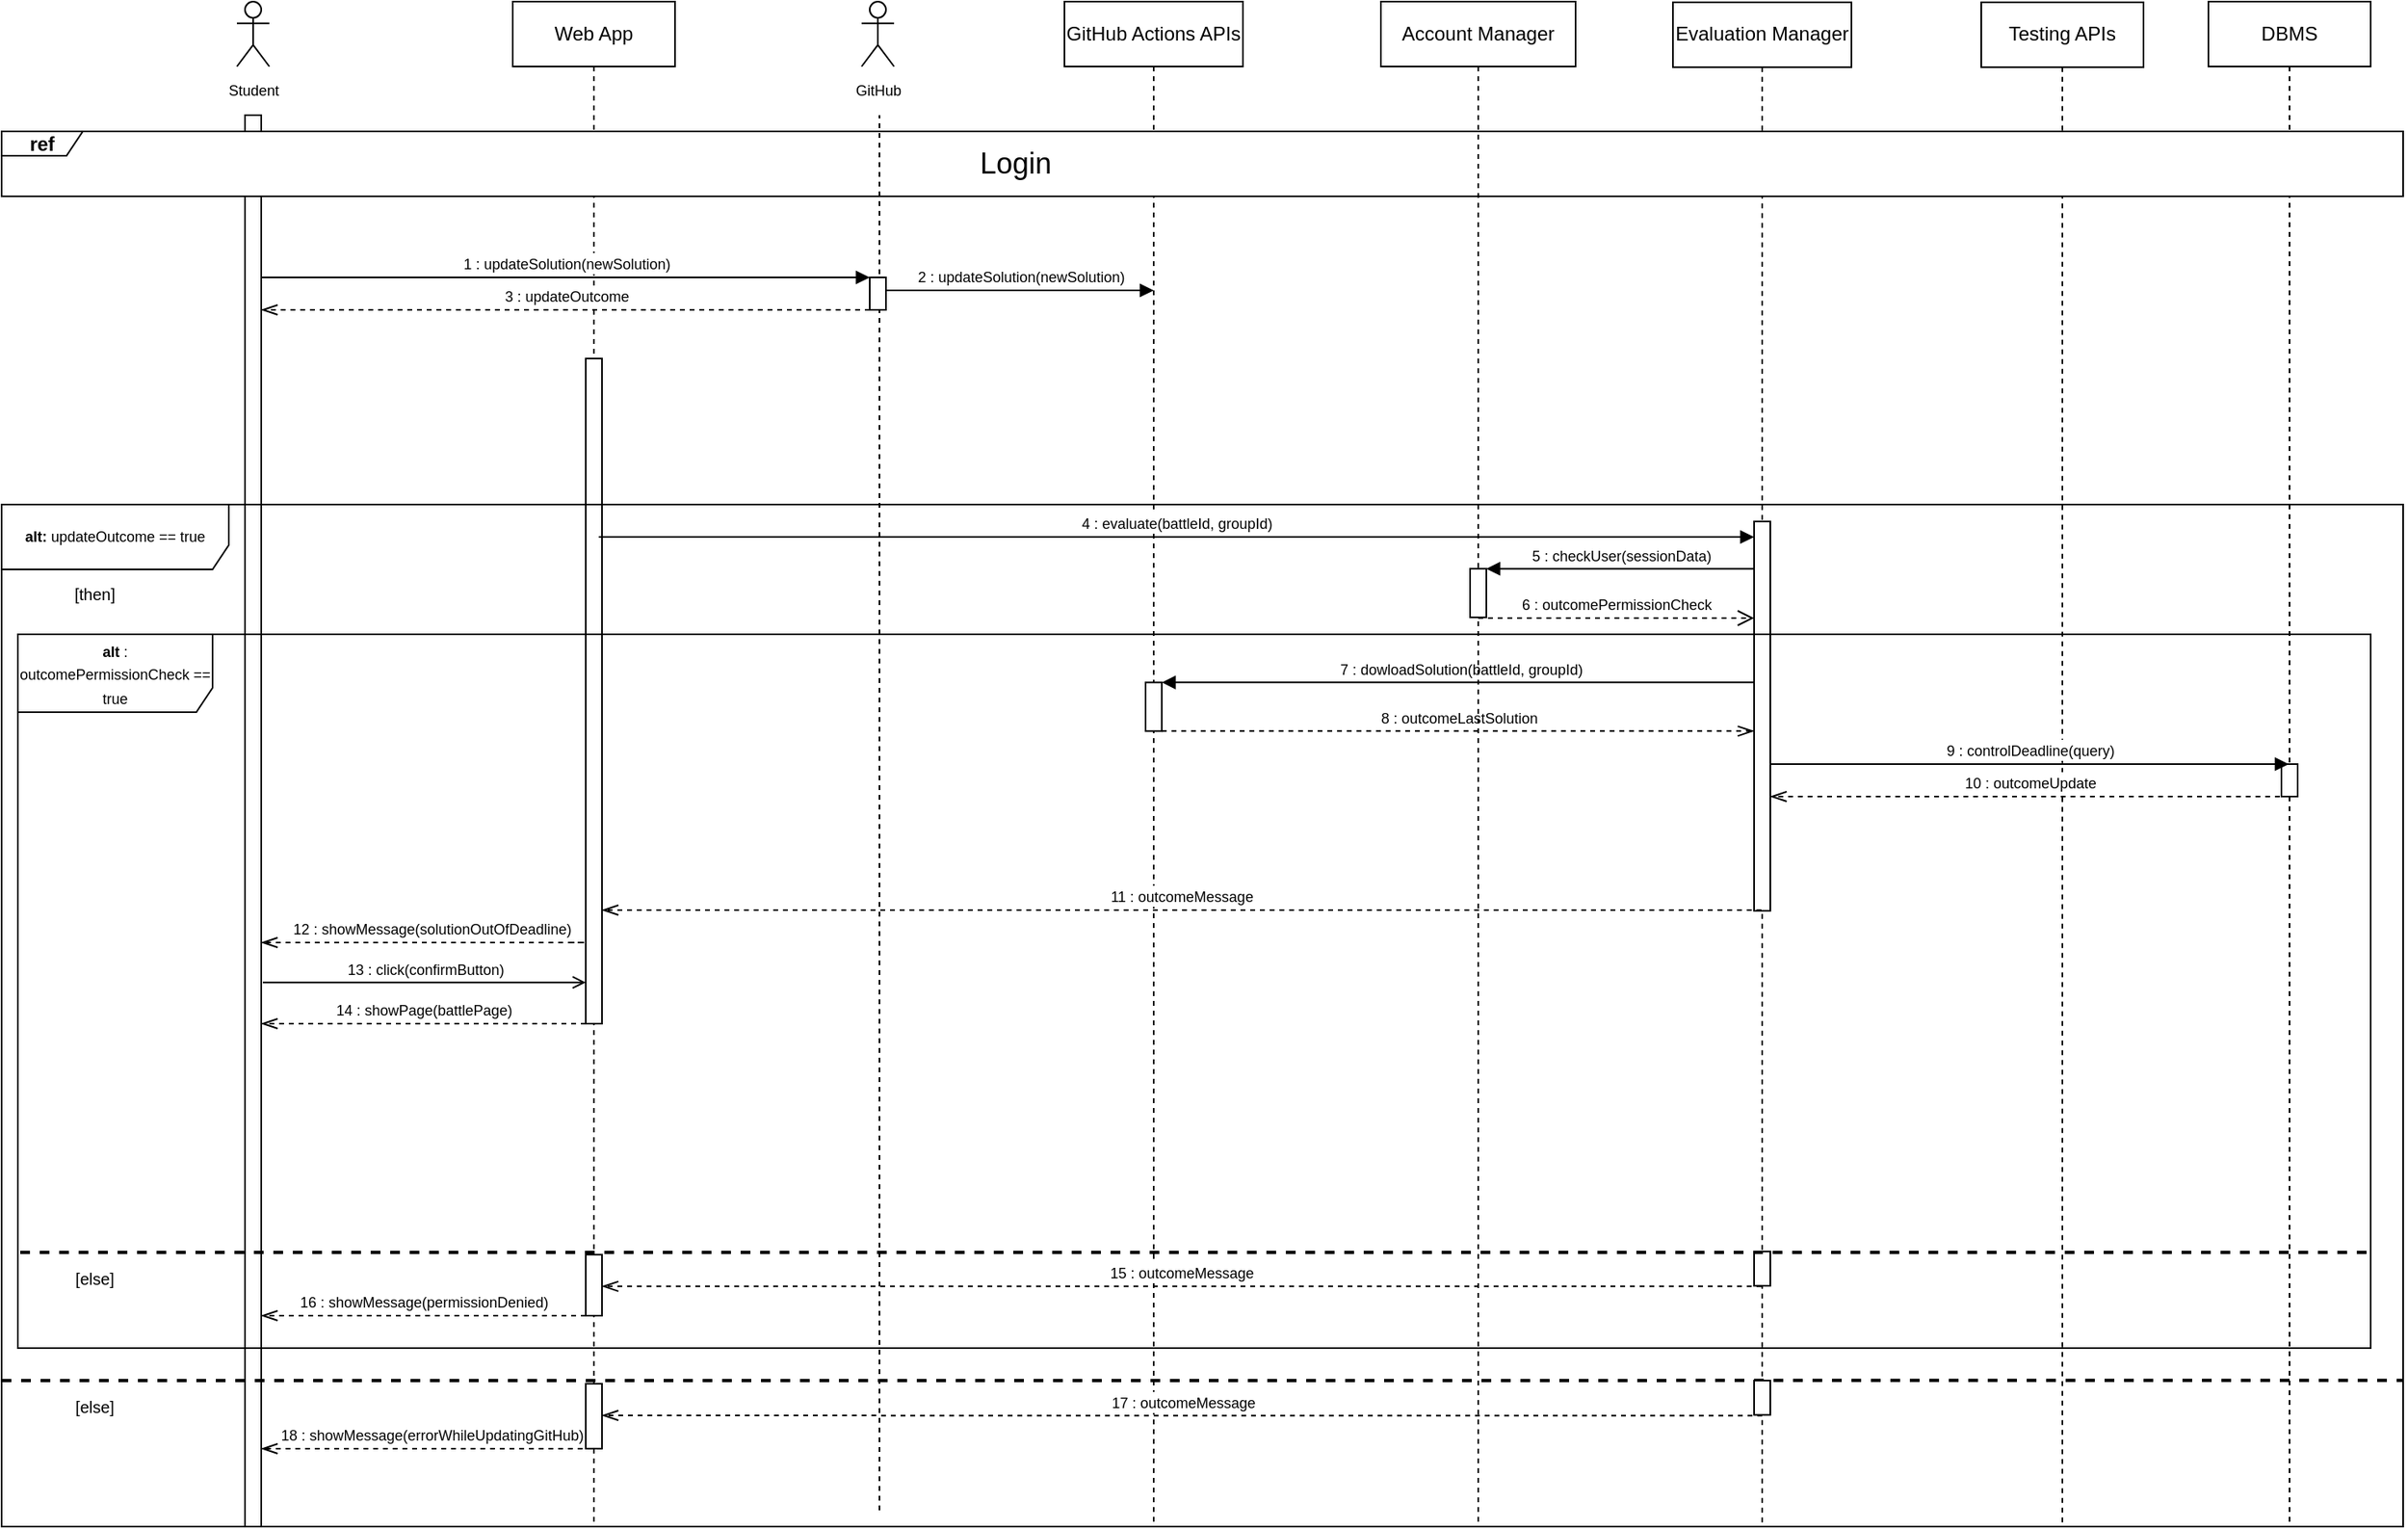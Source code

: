 <mxfile version="22.1.16" type="device">
  <diagram name="Pagina-1" id="FXPTP0rKpppmIBkB-KdG">
    <mxGraphModel dx="1609" dy="338" grid="1" gridSize="10" guides="1" tooltips="1" connect="1" arrows="1" fold="1" page="1" pageScale="1" pageWidth="827" pageHeight="1169" math="0" shadow="0">
      <root>
        <mxCell id="0" />
        <mxCell id="1" parent="0" />
        <mxCell id="Qn6wuc4TZ6L7fwNdgSZB-1" value="GitHub Actions APIs" style="shape=umlLifeline;perimeter=lifelinePerimeter;whiteSpace=wrap;html=1;container=1;dropTarget=0;collapsible=0;recursiveResize=0;outlineConnect=0;portConstraint=eastwest;newEdgeStyle={&quot;curved&quot;:0,&quot;rounded&quot;:0};" vertex="1" parent="1">
          <mxGeometry x="375" y="40" width="110" height="940" as="geometry" />
        </mxCell>
        <mxCell id="Qn6wuc4TZ6L7fwNdgSZB-2" value="" style="html=1;points=[];perimeter=orthogonalPerimeter;outlineConnect=0;targetShapes=umlLifeline;portConstraint=eastwest;newEdgeStyle={&quot;edgeStyle&quot;:&quot;elbowEdgeStyle&quot;,&quot;elbow&quot;:&quot;vertical&quot;,&quot;curved&quot;:0,&quot;rounded&quot;:0};" vertex="1" parent="Qn6wuc4TZ6L7fwNdgSZB-1">
          <mxGeometry x="50" y="419.67" width="10" height="30" as="geometry" />
        </mxCell>
        <mxCell id="Qn6wuc4TZ6L7fwNdgSZB-3" value="Testing APIs" style="shape=umlLifeline;perimeter=lifelinePerimeter;whiteSpace=wrap;html=1;container=0;dropTarget=0;collapsible=0;recursiveResize=0;outlineConnect=0;portConstraint=eastwest;newEdgeStyle={&quot;curved&quot;:0,&quot;rounded&quot;:0};" vertex="1" parent="1">
          <mxGeometry x="940" y="40.42" width="100" height="939.58" as="geometry" />
        </mxCell>
        <mxCell id="Qn6wuc4TZ6L7fwNdgSZB-4" value="Web App" style="shape=umlLifeline;perimeter=lifelinePerimeter;whiteSpace=wrap;html=1;container=0;dropTarget=0;collapsible=0;recursiveResize=0;outlineConnect=0;portConstraint=eastwest;newEdgeStyle={&quot;edgeStyle&quot;:&quot;elbowEdgeStyle&quot;,&quot;elbow&quot;:&quot;vertical&quot;,&quot;curved&quot;:0,&quot;rounded&quot;:0};" vertex="1" parent="1">
          <mxGeometry x="35" y="40" width="100" height="940" as="geometry" />
        </mxCell>
        <mxCell id="Qn6wuc4TZ6L7fwNdgSZB-6" value="" style="html=1;points=[];perimeter=orthogonalPerimeter;outlineConnect=0;targetShapes=umlLifeline;portConstraint=eastwest;newEdgeStyle={&quot;edgeStyle&quot;:&quot;elbowEdgeStyle&quot;,&quot;elbow&quot;:&quot;vertical&quot;,&quot;curved&quot;:0,&quot;rounded&quot;:0};" vertex="1" parent="Qn6wuc4TZ6L7fwNdgSZB-4">
          <mxGeometry x="45" y="220" width="10" height="410" as="geometry" />
        </mxCell>
        <mxCell id="Qn6wuc4TZ6L7fwNdgSZB-7" value="&lt;font style=&quot;font-size: 9px;&quot;&gt;4 :&amp;nbsp;evaluate(battleId, groupId)&lt;/font&gt;" style="html=1;verticalAlign=bottom;endArrow=block;edgeStyle=elbowEdgeStyle;elbow=horizontal;curved=0;rounded=0;" edge="1" parent="Qn6wuc4TZ6L7fwNdgSZB-4">
          <mxGeometry relative="1" as="geometry">
            <mxPoint x="53" y="330" as="sourcePoint" />
            <Array as="points">
              <mxPoint x="162" y="330" />
            </Array>
            <mxPoint x="765" y="330" as="targetPoint" />
            <mxPoint as="offset" />
          </mxGeometry>
        </mxCell>
        <mxCell id="Qn6wuc4TZ6L7fwNdgSZB-8" value="" style="html=1;points=[];perimeter=orthogonalPerimeter;outlineConnect=0;targetShapes=umlLifeline;portConstraint=eastwest;newEdgeStyle={&quot;edgeStyle&quot;:&quot;elbowEdgeStyle&quot;,&quot;elbow&quot;:&quot;vertical&quot;,&quot;curved&quot;:0,&quot;rounded&quot;:0};" vertex="1" parent="Qn6wuc4TZ6L7fwNdgSZB-4">
          <mxGeometry x="45" y="772.36" width="10" height="37.64" as="geometry" />
        </mxCell>
        <mxCell id="Qn6wuc4TZ6L7fwNdgSZB-12" value="&lt;font style=&quot;font-size: 9px;&quot;&gt;Student&lt;/font&gt;" style="shape=umlActor;verticalLabelPosition=bottom;verticalAlign=top;html=1;outlineConnect=0;" vertex="1" parent="1">
          <mxGeometry x="-135" y="40" width="20" height="40" as="geometry" />
        </mxCell>
        <mxCell id="Qn6wuc4TZ6L7fwNdgSZB-13" value="" style="html=1;points=[];perimeter=orthogonalPerimeter;outlineConnect=0;targetShapes=umlLifeline;portConstraint=eastwest;newEdgeStyle={&quot;edgeStyle&quot;:&quot;elbowEdgeStyle&quot;,&quot;elbow&quot;:&quot;vertical&quot;,&quot;curved&quot;:0,&quot;rounded&quot;:0};" vertex="1" parent="1">
          <mxGeometry x="-130" y="110" width="10" height="870" as="geometry" />
        </mxCell>
        <mxCell id="Qn6wuc4TZ6L7fwNdgSZB-16" value="&lt;font style=&quot;font-size: 9px;&quot;&gt;1 : updateSolution(newSolution)&lt;/font&gt;" style="html=1;verticalAlign=bottom;endArrow=block;edgeStyle=elbowEdgeStyle;elbow=horizontal;curved=0;rounded=0;" edge="1" parent="1" target="Qn6wuc4TZ6L7fwNdgSZB-42">
          <mxGeometry relative="1" as="geometry">
            <mxPoint x="-120" y="210" as="sourcePoint" />
            <Array as="points">
              <mxPoint x="249" y="210" />
            </Array>
            <mxPoint x="250" y="210" as="targetPoint" />
            <mxPoint as="offset" />
          </mxGeometry>
        </mxCell>
        <mxCell id="Qn6wuc4TZ6L7fwNdgSZB-17" value="Evaluation Manager" style="shape=umlLifeline;perimeter=lifelinePerimeter;whiteSpace=wrap;html=1;container=1;dropTarget=0;collapsible=0;recursiveResize=0;outlineConnect=0;portConstraint=eastwest;newEdgeStyle={&quot;curved&quot;:0,&quot;rounded&quot;:0};" vertex="1" parent="1">
          <mxGeometry x="750" y="40.42" width="110" height="939.58" as="geometry" />
        </mxCell>
        <mxCell id="Qn6wuc4TZ6L7fwNdgSZB-18" value="" style="html=1;points=[[0,0,0,0,5],[0,1,0,0,-5],[1,0,0,0,5],[1,1,0,0,-5]];perimeter=orthogonalPerimeter;outlineConnect=0;targetShapes=umlLifeline;portConstraint=eastwest;newEdgeStyle={&quot;curved&quot;:0,&quot;rounded&quot;:0};" vertex="1" parent="Qn6wuc4TZ6L7fwNdgSZB-17">
          <mxGeometry x="50" y="320" width="10" height="240" as="geometry" />
        </mxCell>
        <mxCell id="Qn6wuc4TZ6L7fwNdgSZB-19" value="&lt;b&gt;&lt;font style=&quot;font-size: 20px;&quot;&gt;Login&lt;/font&gt;&lt;/b&gt;" style="text;html=1;strokeColor=none;fillColor=none;align=center;verticalAlign=middle;whiteSpace=wrap;rounded=0;" vertex="1" parent="1">
          <mxGeometry x="315" y="125" width="60" height="30" as="geometry" />
        </mxCell>
        <mxCell id="Qn6wuc4TZ6L7fwNdgSZB-20" value="DBMS" style="shape=umlLifeline;perimeter=lifelinePerimeter;whiteSpace=wrap;html=1;container=0;dropTarget=0;collapsible=0;recursiveResize=0;outlineConnect=0;portConstraint=eastwest;newEdgeStyle={&quot;curved&quot;:0,&quot;rounded&quot;:0};" vertex="1" parent="1">
          <mxGeometry x="1080" y="40" width="100" height="940" as="geometry" />
        </mxCell>
        <mxCell id="Qn6wuc4TZ6L7fwNdgSZB-21" value="&lt;font style=&quot;font-size: 9px;&quot;&gt;3 : updateOutcome&lt;/font&gt;" style="html=1;verticalAlign=bottom;endArrow=openThin;dashed=1;endSize=8;edgeStyle=elbowEdgeStyle;elbow=vertical;curved=0;rounded=0;endFill=0;" edge="1" parent="1" source="Qn6wuc4TZ6L7fwNdgSZB-42">
          <mxGeometry relative="1" as="geometry">
            <mxPoint x="-120" y="230" as="targetPoint" />
            <Array as="points">
              <mxPoint x="240" y="230" />
              <mxPoint x="220" y="220" />
            </Array>
            <mxPoint x="250" y="230" as="sourcePoint" />
          </mxGeometry>
        </mxCell>
        <mxCell id="Qn6wuc4TZ6L7fwNdgSZB-22" value="&lt;font style=&quot;font-size: 9px;&quot;&gt;&amp;nbsp;7 : dowloadSolution(battleId, groupId)&lt;/font&gt;" style="html=1;verticalAlign=bottom;endArrow=block;edgeStyle=elbowEdgeStyle;elbow=horizontal;curved=0;rounded=0;" edge="1" parent="1" target="Qn6wuc4TZ6L7fwNdgSZB-2">
          <mxGeometry relative="1" as="geometry">
            <mxPoint x="800" y="459.67" as="sourcePoint" />
            <Array as="points">
              <mxPoint x="438" y="459.67" />
              <mxPoint x="362" y="499.67" />
            </Array>
            <mxPoint x="358" y="459.67" as="targetPoint" />
            <mxPoint as="offset" />
          </mxGeometry>
        </mxCell>
        <mxCell id="Qn6wuc4TZ6L7fwNdgSZB-23" value="&lt;font style=&quot;font-size: 9px;&quot;&gt;8 : outcomeLastSolution&lt;/font&gt;" style="html=1;verticalAlign=bottom;endArrow=openThin;dashed=1;endSize=8;edgeStyle=elbowEdgeStyle;elbow=vertical;curved=0;rounded=0;endFill=0;" edge="1" parent="1" source="Qn6wuc4TZ6L7fwNdgSZB-2">
          <mxGeometry relative="1" as="geometry">
            <mxPoint x="800" y="489.67" as="targetPoint" />
            <Array as="points">
              <mxPoint x="450" y="489.67" />
              <mxPoint x="345" y="529.67" />
            </Array>
            <mxPoint x="465" y="529.67" as="sourcePoint" />
          </mxGeometry>
        </mxCell>
        <mxCell id="Qn6wuc4TZ6L7fwNdgSZB-24" value="&lt;font style=&quot;font-size: 9px;&quot;&gt;11 : outcomeMessage&lt;/font&gt;" style="html=1;verticalAlign=bottom;endArrow=openThin;dashed=1;endSize=8;edgeStyle=elbowEdgeStyle;elbow=horizontal;curved=0;rounded=0;endFill=0;" edge="1" parent="1" source="Qn6wuc4TZ6L7fwNdgSZB-17" target="Qn6wuc4TZ6L7fwNdgSZB-6">
          <mxGeometry relative="1" as="geometry">
            <mxPoint x="318" y="600" as="targetPoint" />
            <Array as="points">
              <mxPoint x="333" y="600" />
            </Array>
            <mxPoint x="531.5" y="600" as="sourcePoint" />
          </mxGeometry>
        </mxCell>
        <mxCell id="Qn6wuc4TZ6L7fwNdgSZB-25" value="&lt;font style=&quot;font-size: 9px;&quot;&gt;12 : showMessage(solutionOutOfDeadline)&lt;/font&gt;" style="html=1;verticalAlign=bottom;endArrow=openThin;dashed=1;endSize=8;edgeStyle=elbowEdgeStyle;elbow=vertical;curved=0;rounded=0;endFill=0;" edge="1" parent="1">
          <mxGeometry relative="1" as="geometry">
            <mxPoint x="-120" y="620" as="targetPoint" />
            <Array as="points">
              <mxPoint x="80" y="620" />
            </Array>
            <mxPoint x="70" y="620" as="sourcePoint" />
          </mxGeometry>
        </mxCell>
        <mxCell id="Qn6wuc4TZ6L7fwNdgSZB-26" value="&lt;font style=&quot;font-size: 9px;&quot;&gt;13 : click(confirmButton)&lt;/font&gt;" style="html=1;verticalAlign=bottom;endArrow=open;edgeStyle=elbowEdgeStyle;elbow=horizontal;curved=0;rounded=0;endFill=0;" edge="1" parent="1" target="Qn6wuc4TZ6L7fwNdgSZB-6">
          <mxGeometry relative="1" as="geometry">
            <mxPoint x="-119" y="644.58" as="sourcePoint" />
            <Array as="points">
              <mxPoint x="-5" y="644.58" />
            </Array>
            <mxPoint x="91" y="644.58" as="targetPoint" />
          </mxGeometry>
        </mxCell>
        <mxCell id="Qn6wuc4TZ6L7fwNdgSZB-27" value="&lt;font style=&quot;font-size: 9px;&quot;&gt;14 : showPage(battlePage)&lt;/font&gt;" style="html=1;verticalAlign=bottom;endArrow=openThin;dashed=1;endSize=8;edgeStyle=elbowEdgeStyle;elbow=vertical;curved=0;rounded=0;endFill=0;" edge="1" parent="1">
          <mxGeometry x="-0.001" relative="1" as="geometry">
            <mxPoint x="-120" y="670" as="targetPoint" />
            <Array as="points">
              <mxPoint x="-30" y="670" />
            </Array>
            <mxPoint x="80" y="670" as="sourcePoint" />
            <mxPoint as="offset" />
          </mxGeometry>
        </mxCell>
        <mxCell id="Qn6wuc4TZ6L7fwNdgSZB-28" value="&lt;p style=&quot;line-height: 120%; font-size: 9px;&quot;&gt;&lt;b style=&quot;border-color: var(--border-color);&quot;&gt;alt: &lt;/b&gt;updateOutcome == true&lt;br&gt;&lt;/p&gt;" style="shape=umlFrame;whiteSpace=wrap;html=1;pointerEvents=0;width=140;height=40;verticalAlign=middle;horizontal=1;labelPosition=center;verticalLabelPosition=middle;align=center;" vertex="1" parent="1">
          <mxGeometry x="-280" y="350" width="1480" height="630" as="geometry" />
        </mxCell>
        <mxCell id="Qn6wuc4TZ6L7fwNdgSZB-30" value="[then]" style="text;html=1;strokeColor=none;fillColor=none;align=center;verticalAlign=middle;whiteSpace=wrap;rounded=0;fontSize=10;" vertex="1" parent="1">
          <mxGeometry x="-240" y="400" width="35" height="10" as="geometry" />
        </mxCell>
        <mxCell id="Qn6wuc4TZ6L7fwNdgSZB-35" value="[else]" style="text;html=1;strokeColor=none;fillColor=none;align=center;verticalAlign=middle;whiteSpace=wrap;rounded=0;fontSize=10;" vertex="1" parent="1">
          <mxGeometry x="-240" y="821.6" width="35" height="10" as="geometry" />
        </mxCell>
        <mxCell id="Qn6wuc4TZ6L7fwNdgSZB-36" value="" style="html=1;points=[];perimeter=orthogonalPerimeter;outlineConnect=0;targetShapes=umlLifeline;portConstraint=eastwest;newEdgeStyle={&quot;edgeStyle&quot;:&quot;elbowEdgeStyle&quot;,&quot;elbow&quot;:&quot;vertical&quot;,&quot;curved&quot;:0,&quot;rounded&quot;:0};" vertex="1" parent="1">
          <mxGeometry x="800" y="810.42" width="10" height="21.18" as="geometry" />
        </mxCell>
        <mxCell id="Qn6wuc4TZ6L7fwNdgSZB-37" value="&lt;b&gt;ref&lt;/b&gt;" style="shape=umlFrame;whiteSpace=wrap;html=1;pointerEvents=0;width=50;height=15;labelBorderColor=none;labelBackgroundColor=none;fontColor=default;swimlaneFillColor=default;" vertex="1" parent="1">
          <mxGeometry x="-280" y="120" width="1480" height="40" as="geometry" />
        </mxCell>
        <mxCell id="Qn6wuc4TZ6L7fwNdgSZB-38" value="&lt;font style=&quot;font-size: 18px;&quot;&gt;Login&lt;/font&gt;" style="text;html=1;strokeColor=none;fillColor=none;align=center;verticalAlign=middle;whiteSpace=wrap;rounded=0;" vertex="1" parent="1">
          <mxGeometry x="315" y="125" width="60" height="30" as="geometry" />
        </mxCell>
        <mxCell id="Qn6wuc4TZ6L7fwNdgSZB-39" value="&lt;font style=&quot;font-size: 9px;&quot;&gt;15 : outcomeMessage&lt;/font&gt;" style="html=1;verticalAlign=bottom;endArrow=openThin;dashed=1;endSize=8;edgeStyle=elbowEdgeStyle;elbow=horizontal;curved=0;rounded=0;endFill=0;" edge="1" parent="1" source="Qn6wuc4TZ6L7fwNdgSZB-17" target="Qn6wuc4TZ6L7fwNdgSZB-8">
          <mxGeometry relative="1" as="geometry">
            <mxPoint x="85" y="831.18" as="targetPoint" />
            <Array as="points">
              <mxPoint x="315" y="831.93" />
              <mxPoint x="185" y="843.11" />
            </Array>
            <mxPoint x="485" y="831.93" as="sourcePoint" />
          </mxGeometry>
        </mxCell>
        <mxCell id="Qn6wuc4TZ6L7fwNdgSZB-40" value="&lt;font style=&quot;font-size: 9px;&quot;&gt;GitHub&lt;/font&gt;" style="shape=umlActor;verticalLabelPosition=bottom;verticalAlign=top;html=1;outlineConnect=0;" vertex="1" parent="1">
          <mxGeometry x="250" y="40" width="20" height="40" as="geometry" />
        </mxCell>
        <mxCell id="Qn6wuc4TZ6L7fwNdgSZB-41" value="" style="endArrow=none;dashed=1;html=1;rounded=0;" edge="1" parent="1">
          <mxGeometry width="50" height="50" relative="1" as="geometry">
            <mxPoint x="261" y="970" as="sourcePoint" />
            <mxPoint x="261" y="110" as="targetPoint" />
          </mxGeometry>
        </mxCell>
        <mxCell id="Qn6wuc4TZ6L7fwNdgSZB-42" value="" style="html=1;points=[];perimeter=orthogonalPerimeter;outlineConnect=0;targetShapes=umlLifeline;portConstraint=eastwest;newEdgeStyle={&quot;edgeStyle&quot;:&quot;elbowEdgeStyle&quot;,&quot;elbow&quot;:&quot;vertical&quot;,&quot;curved&quot;:0,&quot;rounded&quot;:0};" vertex="1" parent="1">
          <mxGeometry x="255" y="210" width="10" height="20" as="geometry" />
        </mxCell>
        <mxCell id="Qn6wuc4TZ6L7fwNdgSZB-43" value="&lt;font style=&quot;font-size: 9px;&quot;&gt;2 : updateSolution(newSolution)&lt;/font&gt;" style="html=1;verticalAlign=bottom;endArrow=block;edgeStyle=elbowEdgeStyle;elbow=horizontal;curved=0;rounded=0;" edge="1" parent="1">
          <mxGeometry relative="1" as="geometry">
            <mxPoint x="265" y="218" as="sourcePoint" />
            <Array as="points">
              <mxPoint x="424" y="218" />
            </Array>
            <mxPoint x="430" y="218" as="targetPoint" />
            <mxPoint as="offset" />
          </mxGeometry>
        </mxCell>
        <mxCell id="Qn6wuc4TZ6L7fwNdgSZB-46" value="" style="html=1;points=[[0,0,0,0,5],[0,1,0,0,-5],[1,0,0,0,5],[1,1,0,0,-5]];perimeter=orthogonalPerimeter;outlineConnect=0;targetShapes=umlLifeline;portConstraint=eastwest;newEdgeStyle={&quot;curved&quot;:0,&quot;rounded&quot;:0};" vertex="1" parent="1">
          <mxGeometry x="1125" y="510" width="10" height="20" as="geometry" />
        </mxCell>
        <mxCell id="Qn6wuc4TZ6L7fwNdgSZB-49" value="&lt;font style=&quot;font-size: 9px;&quot;&gt;9 : controlDeadline(query)&lt;/font&gt;" style="html=1;verticalAlign=bottom;endArrow=block;edgeStyle=elbowEdgeStyle;elbow=vertical;curved=0;rounded=0;" edge="1" parent="1">
          <mxGeometry x="0.002" relative="1" as="geometry">
            <mxPoint x="810" y="510" as="sourcePoint" />
            <Array as="points">
              <mxPoint x="985" y="510" />
            </Array>
            <mxPoint x="1129.5" y="510" as="targetPoint" />
            <mxPoint as="offset" />
          </mxGeometry>
        </mxCell>
        <mxCell id="Qn6wuc4TZ6L7fwNdgSZB-50" value="&lt;font style=&quot;font-size: 9px;&quot;&gt;10 : outcomeUpdate&lt;/font&gt;" style="html=1;verticalAlign=bottom;endArrow=openThin;dashed=1;endSize=8;edgeStyle=elbowEdgeStyle;elbow=horizontal;curved=0;rounded=0;endFill=0;" edge="1" parent="1">
          <mxGeometry relative="1" as="geometry">
            <mxPoint x="810" y="530" as="targetPoint" />
            <Array as="points">
              <mxPoint x="1095" y="530" />
            </Array>
            <mxPoint x="1130" y="530" as="sourcePoint" />
          </mxGeometry>
        </mxCell>
        <mxCell id="Qn6wuc4TZ6L7fwNdgSZB-51" value="Account Manager" style="shape=umlLifeline;perimeter=lifelinePerimeter;whiteSpace=wrap;html=1;container=0;dropTarget=0;collapsible=0;recursiveResize=0;outlineConnect=0;portConstraint=eastwest;newEdgeStyle={&quot;edgeStyle&quot;:&quot;elbowEdgeStyle&quot;,&quot;elbow&quot;:&quot;vertical&quot;,&quot;curved&quot;:0,&quot;rounded&quot;:0};" vertex="1" parent="1">
          <mxGeometry x="570" y="40" width="120" height="940" as="geometry" />
        </mxCell>
        <mxCell id="Qn6wuc4TZ6L7fwNdgSZB-52" value="" style="html=1;points=[];perimeter=orthogonalPerimeter;outlineConnect=0;targetShapes=umlLifeline;portConstraint=eastwest;newEdgeStyle={&quot;edgeStyle&quot;:&quot;elbowEdgeStyle&quot;,&quot;elbow&quot;:&quot;vertical&quot;,&quot;curved&quot;:0,&quot;rounded&quot;:0};" vertex="1" parent="Qn6wuc4TZ6L7fwNdgSZB-51">
          <mxGeometry x="55" y="349.58" width="10" height="30" as="geometry" />
        </mxCell>
        <mxCell id="Qn6wuc4TZ6L7fwNdgSZB-53" value="&lt;font style=&quot;font-size: 9px;&quot;&gt;5 : checkUser(sessionData)&lt;/font&gt;" style="html=1;verticalAlign=bottom;endArrow=block;edgeStyle=elbowEdgeStyle;elbow=horizontal;curved=0;rounded=0;" edge="1" parent="Qn6wuc4TZ6L7fwNdgSZB-51" target="Qn6wuc4TZ6L7fwNdgSZB-52">
          <mxGeometry relative="1" as="geometry">
            <mxPoint x="230" y="349.58" as="sourcePoint" />
            <Array as="points">
              <mxPoint x="150" y="349.58" />
              <mxPoint x="174" y="259.58" />
            </Array>
            <mxPoint x="220" y="259.58" as="targetPoint" />
            <mxPoint as="offset" />
          </mxGeometry>
        </mxCell>
        <mxCell id="Qn6wuc4TZ6L7fwNdgSZB-55" value="&lt;font style=&quot;font-size: 9px;&quot;&gt;6 : outcomePermissionCheck&lt;/font&gt;" style="html=1;verticalAlign=bottom;endArrow=open;dashed=1;endSize=8;edgeStyle=elbowEdgeStyle;elbow=horizontal;curved=0;rounded=0;" edge="1" parent="1" source="Qn6wuc4TZ6L7fwNdgSZB-51" target="Qn6wuc4TZ6L7fwNdgSZB-18">
          <mxGeometry x="-0.001" relative="1" as="geometry">
            <mxPoint x="640" y="430" as="targetPoint" />
            <Array as="points">
              <mxPoint x="720" y="420" />
            </Array>
            <mxPoint x="800" y="430" as="sourcePoint" />
            <mxPoint as="offset" />
          </mxGeometry>
        </mxCell>
        <mxCell id="Qn6wuc4TZ6L7fwNdgSZB-56" value="&lt;font style=&quot;font-size: 9px;&quot;&gt;&lt;b&gt;alt &lt;/b&gt;: outcomePermissionCheck == true&lt;/font&gt;" style="shape=umlFrame;whiteSpace=wrap;html=1;pointerEvents=0;width=120;height=48;" vertex="1" parent="1">
          <mxGeometry x="-270" y="430" width="1450" height="440" as="geometry" />
        </mxCell>
        <mxCell id="Qn6wuc4TZ6L7fwNdgSZB-58" value="" style="endArrow=none;dashed=1;html=1;rounded=0;strokeWidth=2;exitX=0.001;exitY=0.866;exitDx=0;exitDy=0;exitPerimeter=0;entryX=1;entryY=0.866;entryDx=0;entryDy=0;entryPerimeter=0;" edge="1" parent="1" source="Qn6wuc4TZ6L7fwNdgSZB-56" target="Qn6wuc4TZ6L7fwNdgSZB-56">
          <mxGeometry width="50" height="50" relative="1" as="geometry">
            <mxPoint x="-250" y="810.42" as="sourcePoint" />
            <mxPoint x="1420" y="811.6" as="targetPoint" />
          </mxGeometry>
        </mxCell>
        <mxCell id="Qn6wuc4TZ6L7fwNdgSZB-59" value="" style="endArrow=none;dashed=1;html=1;rounded=0;strokeWidth=2;entryX=1;entryY=0.857;entryDx=0;entryDy=0;entryPerimeter=0;" edge="1" parent="1" target="Qn6wuc4TZ6L7fwNdgSZB-28">
          <mxGeometry width="50" height="50" relative="1" as="geometry">
            <mxPoint x="-280" y="890" as="sourcePoint" />
            <mxPoint x="1449" y="890" as="targetPoint" />
          </mxGeometry>
        </mxCell>
        <mxCell id="Qn6wuc4TZ6L7fwNdgSZB-60" value="" style="html=1;points=[];perimeter=orthogonalPerimeter;outlineConnect=0;targetShapes=umlLifeline;portConstraint=eastwest;newEdgeStyle={&quot;edgeStyle&quot;:&quot;elbowEdgeStyle&quot;,&quot;elbow&quot;:&quot;vertical&quot;,&quot;curved&quot;:0,&quot;rounded&quot;:0};" vertex="1" parent="1">
          <mxGeometry x="80" y="891.94" width="10" height="40" as="geometry" />
        </mxCell>
        <mxCell id="Qn6wuc4TZ6L7fwNdgSZB-61" value="&lt;font style=&quot;font-size: 9px;&quot;&gt;18 : showMessage(errorWhileUpdatingGitHub)&lt;/font&gt;" style="html=1;verticalAlign=bottom;endArrow=openThin;dashed=1;endSize=8;edgeStyle=elbowEdgeStyle;elbow=vertical;curved=0;rounded=0;endFill=0;" edge="1" parent="1">
          <mxGeometry x="0.002" relative="1" as="geometry">
            <mxPoint x="-120" y="932.13" as="targetPoint" />
            <Array as="points" />
            <mxPoint x="90" y="931.941" as="sourcePoint" />
            <mxPoint as="offset" />
          </mxGeometry>
        </mxCell>
        <mxCell id="Qn6wuc4TZ6L7fwNdgSZB-62" value="[else]" style="text;html=1;strokeColor=none;fillColor=none;align=center;verticalAlign=middle;whiteSpace=wrap;rounded=0;fontSize=10;" vertex="1" parent="1">
          <mxGeometry x="-240" y="901.18" width="35" height="10" as="geometry" />
        </mxCell>
        <mxCell id="Qn6wuc4TZ6L7fwNdgSZB-63" value="" style="html=1;points=[];perimeter=orthogonalPerimeter;outlineConnect=0;targetShapes=umlLifeline;portConstraint=eastwest;newEdgeStyle={&quot;edgeStyle&quot;:&quot;elbowEdgeStyle&quot;,&quot;elbow&quot;:&quot;vertical&quot;,&quot;curved&quot;:0,&quot;rounded&quot;:0};" vertex="1" parent="1">
          <mxGeometry x="800" y="890.0" width="10" height="21.18" as="geometry" />
        </mxCell>
        <mxCell id="Qn6wuc4TZ6L7fwNdgSZB-64" value="&lt;font style=&quot;font-size: 9px;&quot;&gt;17 : outcomeMessage&lt;/font&gt;" style="html=1;verticalAlign=bottom;endArrow=openThin;dashed=1;endSize=8;edgeStyle=elbowEdgeStyle;elbow=horizontal;curved=0;rounded=0;endFill=0;" edge="1" parent="1" target="Qn6wuc4TZ6L7fwNdgSZB-60">
          <mxGeometry relative="1" as="geometry">
            <mxPoint x="85" y="910.76" as="targetPoint" />
            <Array as="points">
              <mxPoint x="315" y="911.51" />
              <mxPoint x="185" y="922.69" />
            </Array>
            <mxPoint x="805" y="911.58" as="sourcePoint" />
          </mxGeometry>
        </mxCell>
        <mxCell id="Qn6wuc4TZ6L7fwNdgSZB-65" value="&lt;font style=&quot;font-size: 9px;&quot;&gt;16 : showMessage(permissionDenied)&lt;/font&gt;" style="html=1;verticalAlign=bottom;endArrow=openThin;dashed=1;endSize=8;edgeStyle=elbowEdgeStyle;elbow=vertical;curved=0;rounded=0;endFill=0;" edge="1" parent="1">
          <mxGeometry x="0.002" relative="1" as="geometry">
            <mxPoint x="-120" y="849.996" as="targetPoint" />
            <Array as="points" />
            <mxPoint x="80" y="849.996" as="sourcePoint" />
            <mxPoint as="offset" />
          </mxGeometry>
        </mxCell>
      </root>
    </mxGraphModel>
  </diagram>
</mxfile>
